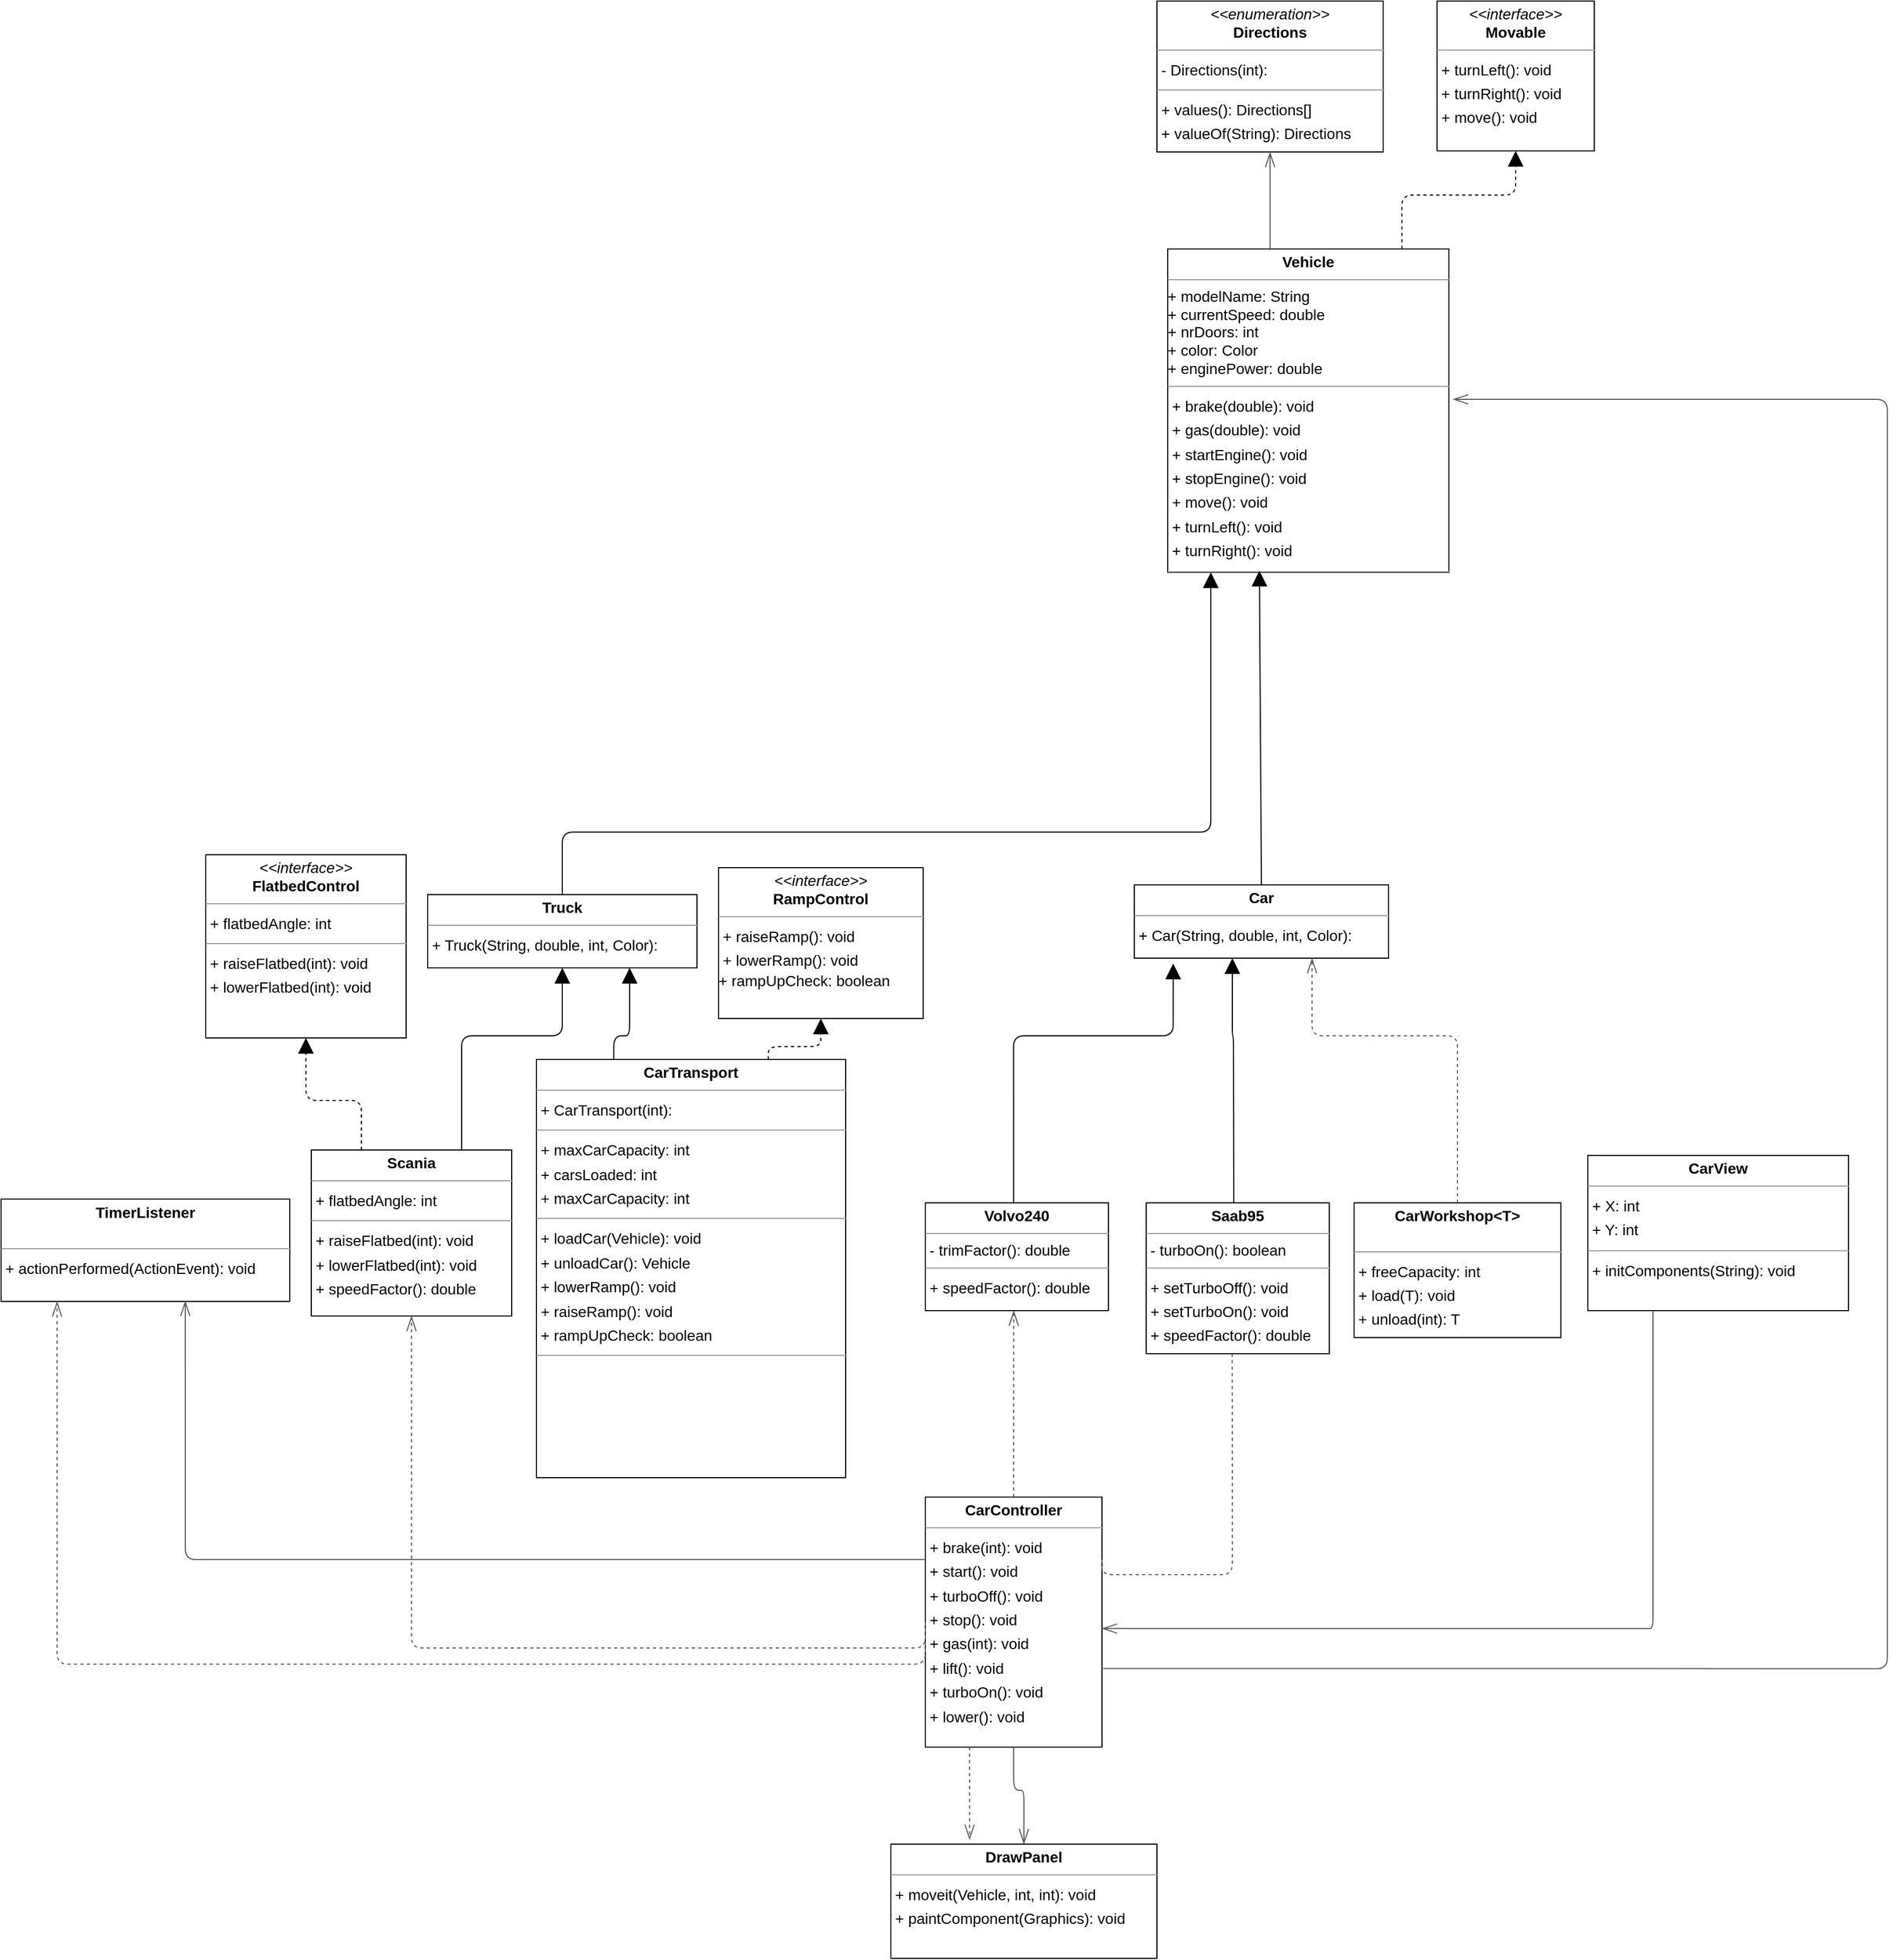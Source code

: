 <mxfile version="22.1.5" type="github">
  <diagram id="63D0SC6yMOBSi5-bZof9" name="Sida-1">
    <mxGraphModel dx="1996" dy="815" grid="1" gridSize="10" guides="1" tooltips="1" connect="1" arrows="1" fold="1" page="0" pageScale="1" pageWidth="827" pageHeight="1169" background="none" math="0" shadow="0">
      <root>
        <mxCell id="0" />
        <mxCell id="1" parent="0" />
        <mxCell id="node0" value="&lt;p style=&quot;margin:0px;margin-top:4px;text-align:center;&quot;&gt;&lt;b&gt;Car&lt;/b&gt;&lt;/p&gt;&lt;hr size=&quot;1&quot;/&gt;&lt;p style=&quot;margin:0 0 0 4px;line-height:1.6;&quot;&gt;+ Car(String, double, int, Color): &lt;/p&gt;" style="verticalAlign=top;align=left;overflow=fill;fontSize=14;fontFamily=Helvetica;html=1;rounded=0;shadow=0;comic=0;labelBackgroundColor=none;strokeWidth=1;" parent="1" vertex="1">
          <mxGeometry x="929" y="990" width="236" height="68" as="geometry" />
        </mxCell>
        <mxCell id="FzO9YaLtifsccGHOgdgA-4" style="edgeStyle=orthogonalEdgeStyle;rounded=1;orthogonalLoop=1;jettySize=auto;html=1;exitX=0.5;exitY=1;exitDx=0;exitDy=0;endArrow=openThin;strokeColor=#595959;dashed=0;startArrow=diamondThinstartSize=12;endSize=12;" parent="1" source="node7" target="node3" edge="1">
          <mxGeometry relative="1" as="geometry" />
        </mxCell>
        <mxCell id="node7" value="&lt;p style=&quot;margin:0px;margin-top:4px;text-align:center;&quot;&gt;&lt;b&gt;CarController&lt;/b&gt;&lt;/p&gt;&lt;hr size=&quot;1&quot;&gt;&lt;p style=&quot;margin:0 0 0 4px;line-height:1.6;&quot;&gt;+ brake(int): void&lt;br&gt;+ start(): void&lt;br&gt;+ turboOff(): void&lt;br&gt;+ stop(): void&lt;br&gt;+ gas(int): void&lt;br&gt;+ lift(): void&lt;br&gt;+ turboOn(): void&lt;br&gt;+ lower(): void&lt;/p&gt;" style="verticalAlign=top;align=left;overflow=fill;fontSize=14;fontFamily=Helvetica;html=1;rounded=0;shadow=0;comic=0;labelBackgroundColor=none;strokeWidth=1;" parent="1" vertex="1">
          <mxGeometry x="735" y="1558" width="164" height="232" as="geometry" />
        </mxCell>
        <mxCell id="node11" value="&lt;p style=&quot;margin:0px;margin-top:4px;text-align:center;&quot;&gt;&lt;b&gt;CarTransport&lt;/b&gt;&lt;/p&gt;&lt;hr size=&quot;1&quot;&gt;&lt;p style=&quot;margin:0 0 0 4px;line-height:1.6;&quot;&gt;+ CarTransport(int): &lt;/p&gt;&lt;hr size=&quot;1&quot;&gt;&lt;p style=&quot;margin:0 0 0 4px;line-height:1.6;&quot;&gt;+ maxCarCapacity: int&lt;/p&gt;&lt;p style=&quot;margin:0 0 0 4px;line-height:1.6;&quot;&gt;+ carsLoaded: int&lt;br style=&quot;border-color: var(--border-color);&quot;&gt;+ maxCarCapacity: int&lt;br&gt;&lt;/p&gt;&lt;hr size=&quot;1&quot;&gt;&lt;p style=&quot;margin:0 0 0 4px;line-height:1.6;&quot;&gt;+ loadCar(Vehicle): void&lt;/p&gt;&lt;p style=&quot;margin:0 0 0 4px;line-height:1.6;&quot;&gt;+ unloadCar(): Vehicle&lt;br&gt;&lt;/p&gt;&lt;p style=&quot;margin:0 0 0 4px;line-height:1.6;&quot;&gt;+ lowerRamp(): void&lt;/p&gt;&lt;p style=&quot;margin:0 0 0 4px;line-height:1.6;&quot;&gt;+ raiseRamp(): void&lt;/p&gt;&lt;p style=&quot;margin:0 0 0 4px;line-height:1.6;&quot;&gt;+ rampUpCheck: boolean&lt;/p&gt;&lt;hr size=&quot;1&quot;&gt;" style="verticalAlign=top;align=left;overflow=fill;fontSize=14;fontFamily=Helvetica;html=1;rounded=0;shadow=0;comic=0;labelBackgroundColor=none;strokeWidth=1;" parent="1" vertex="1">
          <mxGeometry x="374" y="1152" width="287" height="388" as="geometry" />
        </mxCell>
        <mxCell id="node6" value="&lt;p style=&quot;margin:0px;margin-top:4px;text-align:center;&quot;&gt;&lt;b&gt;CarView&lt;/b&gt;&lt;/p&gt;&lt;hr size=&quot;1&quot;&gt;&lt;p style=&quot;margin:0 0 0 4px;line-height:1.6;&quot;&gt;+ X: int&lt;br&gt;+ Y: int&lt;/p&gt;&lt;hr size=&quot;1&quot;&gt;&lt;p style=&quot;margin:0 0 0 4px;line-height:1.6;&quot;&gt;+ initComponents(String): void&lt;/p&gt;&lt;p style=&quot;margin:0 0 0 4px;line-height:1.6;&quot;&gt;&lt;br&gt;&lt;/p&gt;" style="verticalAlign=top;align=left;overflow=fill;fontSize=14;fontFamily=Helvetica;html=1;rounded=0;shadow=0;comic=0;labelBackgroundColor=none;strokeWidth=1;" parent="1" vertex="1">
          <mxGeometry x="1350" y="1241" width="242" height="144" as="geometry" />
        </mxCell>
        <mxCell id="node8" value="&lt;p style=&quot;margin:0px;margin-top:4px;text-align:center;&quot;&gt;&lt;b&gt;CarWorkshop&amp;lt;T&amp;gt;&lt;/b&gt;&lt;/p&gt;&lt;br&gt;&lt;hr size=&quot;1&quot;&gt;&lt;p style=&quot;margin:0 0 0 4px;line-height:1.6;&quot;&gt;+ freeCapacity: int&lt;/p&gt;&lt;p style=&quot;margin:0 0 0 4px;line-height:1.6;&quot;&gt;+ load(T): void&lt;/p&gt;&lt;p style=&quot;margin:0 0 0 4px;line-height:1.6;&quot;&gt;+ unload(int): T&lt;br&gt;&lt;/p&gt;" style="verticalAlign=top;align=left;overflow=fill;fontSize=14;fontFamily=Helvetica;html=1;rounded=0;shadow=0;comic=0;labelBackgroundColor=none;strokeWidth=1;" parent="1" vertex="1">
          <mxGeometry x="1133" y="1285" width="192" height="125" as="geometry" />
        </mxCell>
        <mxCell id="node15" value="&lt;p style=&quot;margin:0px;margin-top:4px;text-align:center;&quot;&gt;&lt;i&gt;&amp;lt;&amp;lt;enumeration&amp;gt;&amp;gt;&lt;/i&gt;&lt;br/&gt;&lt;b&gt;Directions&lt;/b&gt;&lt;/p&gt;&lt;hr size=&quot;1&quot;/&gt;&lt;p style=&quot;margin:0 0 0 4px;line-height:1.6;&quot;&gt;- Directions(int): &lt;/p&gt;&lt;hr size=&quot;1&quot;/&gt;&lt;p style=&quot;margin:0 0 0 4px;line-height:1.6;&quot;&gt;+ values(): Directions[]&lt;br/&gt;+ valueOf(String): Directions&lt;/p&gt;" style="verticalAlign=top;align=left;overflow=fill;fontSize=14;fontFamily=Helvetica;html=1;rounded=0;shadow=0;comic=0;labelBackgroundColor=none;strokeWidth=1;" parent="1" vertex="1">
          <mxGeometry x="950" y="170" width="210" height="140" as="geometry" />
        </mxCell>
        <mxCell id="node3" value="&lt;p style=&quot;margin:0px;margin-top:4px;text-align:center;&quot;&gt;&lt;b&gt;DrawPanel&lt;/b&gt;&lt;/p&gt;&lt;hr size=&quot;1&quot;&gt;&lt;p style=&quot;margin:0 0 0 4px;line-height:1.6;&quot;&gt;+ moveit(Vehicle, int, int): void&lt;br&gt;+ paintComponent(Graphics): void&lt;/p&gt;" style="verticalAlign=top;align=left;overflow=fill;fontSize=14;fontFamily=Helvetica;html=1;rounded=0;shadow=0;comic=0;labelBackgroundColor=none;strokeWidth=1;" parent="1" vertex="1">
          <mxGeometry x="703" y="1880" width="247" height="106" as="geometry" />
        </mxCell>
        <mxCell id="node1" value="&lt;p style=&quot;margin:0px;margin-top:4px;text-align:center;&quot;&gt;&lt;i&gt;&amp;lt;&amp;lt;interface&amp;gt;&amp;gt;&lt;/i&gt;&lt;br&gt;&lt;b&gt;FlatbedControl&lt;/b&gt;&lt;/p&gt;&lt;hr size=&quot;1&quot;&gt;&lt;p style=&quot;margin:0 0 0 4px;line-height:1.6;&quot;&gt;+ flatbedAngle: int&lt;/p&gt;&lt;hr size=&quot;1&quot;&gt;&lt;p style=&quot;margin:0 0 0 4px;line-height:1.6;&quot;&gt;+ raiseFlatbed(int): void&lt;br style=&quot;border-color: var(--border-color);&quot;&gt;+ lowerFlatbed(int): void&lt;br&gt;&lt;/p&gt;" style="verticalAlign=top;align=left;overflow=fill;fontSize=14;fontFamily=Helvetica;html=1;rounded=0;shadow=0;comic=0;labelBackgroundColor=none;strokeWidth=1;" parent="1" vertex="1">
          <mxGeometry x="67" y="962" width="186" height="170" as="geometry" />
        </mxCell>
        <mxCell id="node10" value="&lt;p style=&quot;margin:0px;margin-top:4px;text-align:center;&quot;&gt;&lt;i&gt;&amp;lt;&amp;lt;interface&amp;gt;&amp;gt;&lt;/i&gt;&lt;br/&gt;&lt;b&gt;Movable&lt;/b&gt;&lt;/p&gt;&lt;hr size=&quot;1&quot;/&gt;&lt;p style=&quot;margin:0 0 0 4px;line-height:1.6;&quot;&gt;+ turnLeft(): void&lt;br/&gt;+ turnRight(): void&lt;br/&gt;+ move(): void&lt;/p&gt;" style="verticalAlign=top;align=left;overflow=fill;fontSize=14;fontFamily=Helvetica;html=1;rounded=0;shadow=0;comic=0;labelBackgroundColor=none;strokeWidth=1;" parent="1" vertex="1">
          <mxGeometry x="1210" y="170" width="146" height="139" as="geometry" />
        </mxCell>
        <mxCell id="node13" value="&lt;p style=&quot;margin:0px;margin-top:4px;text-align:center;&quot;&gt;&lt;i&gt;&amp;lt;&amp;lt;interface&amp;gt;&amp;gt;&lt;/i&gt;&lt;br&gt;&lt;b&gt;RampControl&lt;/b&gt;&lt;/p&gt;&lt;hr size=&quot;1&quot;&gt;&lt;p style=&quot;margin:0 0 0 4px;line-height:1.6;&quot;&gt;+ raiseRamp(): void&lt;br&gt;+ lowerRamp(): void&lt;/p&gt; + rampUpCheck: boolean" style="verticalAlign=top;align=left;overflow=fill;fontSize=14;fontFamily=Helvetica;html=1;rounded=0;shadow=0;comic=0;labelBackgroundColor=none;strokeWidth=1;" parent="1" vertex="1">
          <mxGeometry x="543" y="974" width="190" height="140" as="geometry" />
        </mxCell>
        <mxCell id="node2" value="&lt;p style=&quot;margin:0px;margin-top:4px;text-align:center;&quot;&gt;&lt;b&gt;Scania&lt;/b&gt;&lt;/p&gt;&lt;hr size=&quot;1&quot;&gt;&lt;p style=&quot;margin:0 0 0 4px;line-height:1.6;&quot;&gt;+ flatbedAngle: int&lt;/p&gt;&lt;hr size=&quot;1&quot;&gt;&lt;p style=&quot;margin:0 0 0 4px;line-height:1.6;&quot;&gt;+ raiseFlatbed(int): void&lt;br&gt;+ lowerFlatbed(int): void&lt;br&gt;&lt;/p&gt;&lt;p style=&quot;margin:0 0 0 4px;line-height:1.6;&quot;&gt;+ speedFactor(): double&lt;/p&gt;" style="verticalAlign=top;align=left;overflow=fill;fontSize=14;fontFamily=Helvetica;html=1;rounded=0;shadow=0;comic=0;labelBackgroundColor=none;strokeWidth=1;" parent="1" vertex="1">
          <mxGeometry x="165" y="1236" width="186" height="154" as="geometry" />
        </mxCell>
        <mxCell id="node14" value="&lt;p style=&quot;margin:0px;margin-top:4px;text-align:center;&quot;&gt;&lt;b&gt;TimerListener&lt;/b&gt;&lt;/p&gt;&lt;br&gt;&lt;hr size=&quot;1&quot;&gt;&lt;p style=&quot;margin:0 0 0 4px;line-height:1.6;&quot;&gt;+ actionPerformed(ActionEvent): void&lt;/p&gt;" style="verticalAlign=top;align=left;overflow=fill;fontSize=14;fontFamily=Helvetica;html=1;rounded=0;shadow=0;comic=0;labelBackgroundColor=none;strokeWidth=1;" parent="1" vertex="1">
          <mxGeometry x="-123" y="1281.5" width="268" height="95" as="geometry" />
        </mxCell>
        <mxCell id="node12" value="&lt;p style=&quot;margin:0px;margin-top:4px;text-align:center;&quot;&gt;&lt;b&gt;Truck&lt;/b&gt;&lt;/p&gt;&lt;hr size=&quot;1&quot;/&gt;&lt;p style=&quot;margin:0 0 0 4px;line-height:1.6;&quot;&gt;+ Truck(String, double, int, Color): &lt;/p&gt;" style="verticalAlign=top;align=left;overflow=fill;fontSize=14;fontFamily=Helvetica;html=1;rounded=0;shadow=0;comic=0;labelBackgroundColor=none;strokeWidth=1;" parent="1" vertex="1">
          <mxGeometry x="273" y="999" width="250" height="68" as="geometry" />
        </mxCell>
        <mxCell id="node9" value="&lt;p style=&quot;margin:0px;margin-top:4px;text-align:center;&quot;&gt;&lt;b&gt;Vehicle&lt;/b&gt;&lt;/p&gt;&lt;hr size=&quot;1&quot;&gt;+ modelName: String&lt;br&gt;+ currentSpeed: double&lt;br&gt;+ nrDoors: int&lt;br&gt;+ color: Color&lt;br&gt;+ enginePower: double&lt;hr size=&quot;1&quot;&gt;&lt;p style=&quot;margin:0 0 0 4px;line-height:1.6;&quot;&gt;+ brake(double): void&lt;br&gt;+ gas(double): void&lt;br&gt;+ startEngine(): void&lt;br&gt;+ stopEngine(): void&lt;/p&gt;&lt;p style=&quot;margin:0 0 0 4px;line-height:1.6;&quot;&gt;+ move(): void&lt;br&gt;&lt;/p&gt;&lt;p style=&quot;margin:0 0 0 4px;line-height:1.6;&quot;&gt;+ turnLeft(): void&lt;br&gt;+ turnRight(): void&lt;/p&gt;&lt;hr size=&quot;1&quot;&gt;" style="verticalAlign=top;align=left;overflow=fill;fontSize=14;fontFamily=Helvetica;html=1;rounded=0;shadow=0;comic=0;labelBackgroundColor=none;strokeWidth=1;" parent="1" vertex="1">
          <mxGeometry x="960" y="400" width="261" height="300" as="geometry" />
        </mxCell>
        <mxCell id="edge3" value="" style="html=1;rounded=1;dashed=0;startArrow=none;endArrow=block;endSize=12;exitX=0.500;exitY=0.000;exitDx=0;exitDy=0;entryX=0.326;entryY=0.995;entryDx=0;entryDy=0;entryPerimeter=0;" parent="1" source="node0" target="node9" edge="1">
          <mxGeometry width="50" height="50" relative="1" as="geometry" />
        </mxCell>
        <mxCell id="edge20" value="" style="html=1;rounded=1;edgeStyle=orthogonalEdgeStyle;dashed=1;startArrow=none;endArrow=openThin;endSize=12;strokeColor=#595959;exitX=1;exitY=0.25;exitDx=0;exitDy=0;entryX=0.498;entryY=1.031;entryDx=0;entryDy=0;entryPerimeter=0;" parent="1" source="node7" edge="1">
          <mxGeometry width="50" height="50" relative="1" as="geometry">
            <Array as="points">
              <mxPoint x="899" y="1630" />
              <mxPoint x="1020" y="1630" />
              <mxPoint x="1020" y="1490" />
            </Array>
            <mxPoint x="1019.68" y="1377.36" as="targetPoint" />
          </mxGeometry>
        </mxCell>
        <mxCell id="edge19" value="" style="html=1;rounded=1;edgeStyle=orthogonalEdgeStyle;dashed=1;startArrow=none;endArrow=openThin;endSize=12;strokeColor=#595959;exitX=0.000;exitY=0.500;exitDx=0;exitDy=0;entryX=0.500;entryY=1.000;entryDx=0;entryDy=0;" parent="1" source="node7" target="node2" edge="1">
          <mxGeometry width="50" height="50" relative="1" as="geometry">
            <Array as="points">
              <mxPoint x="258" y="1698" />
            </Array>
          </mxGeometry>
        </mxCell>
        <mxCell id="edge22" value="" style="html=1;rounded=1;edgeStyle=orthogonalEdgeStyle;dashed=1;startArrow=none;endArrow=openThin;endSize=12;strokeColor=#595959;exitX=0.000;exitY=0.554;exitDx=0;exitDy=0;entryX=0.194;entryY=1.000;entryDx=0;entryDy=0;" parent="1" source="node7" target="node14" edge="1">
          <mxGeometry width="50" height="50" relative="1" as="geometry">
            <Array as="points">
              <mxPoint x="-71" y="1713" />
            </Array>
          </mxGeometry>
        </mxCell>
        <mxCell id="edge14" value="" style="html=1;rounded=1;edgeStyle=orthogonalEdgeStyle;dashed=0;startArrow=diamondThinstartSize=12;endArrow=openThin;endSize=12;strokeColor=#595959;exitX=1.006;exitY=0.686;exitDx=0;exitDy=0;entryX=1.015;entryY=0.465;entryDx=0;entryDy=0;entryPerimeter=0;exitPerimeter=0;" parent="1" source="node7" target="node9" edge="1">
          <mxGeometry width="50" height="50" relative="1" as="geometry">
            <Array as="points">
              <mxPoint x="1628" y="1717" />
              <mxPoint x="1628" y="540" />
            </Array>
            <mxPoint x="920" y="1716.96" as="sourcePoint" />
            <mxPoint x="1164" y="510" as="targetPoint" />
          </mxGeometry>
        </mxCell>
        <mxCell id="edge16" value="" style="html=1;rounded=1;edgeStyle=orthogonalEdgeStyle;dashed=1;startArrow=none;endArrow=openThin;endSize=12;strokeColor=#595959;exitX=0.500;exitY=0.000;exitDx=0;exitDy=0;entryX=0.483;entryY=1;entryDx=0;entryDy=0;entryPerimeter=0;" parent="1" source="node7" target="fv8SSmwWGPOGpaiNwhJW-13" edge="1">
          <mxGeometry width="50" height="50" relative="1" as="geometry">
            <Array as="points" />
            <mxPoint x="817" y="1390" as="targetPoint" />
          </mxGeometry>
        </mxCell>
        <mxCell id="edge5" value="" style="html=1;rounded=1;edgeStyle=orthogonalEdgeStyle;dashed=1;startArrow=none;endArrow=block;endSize=12;exitX=0.750;exitY=0.000;exitDx=0;exitDy=0;entryX=0.500;entryY=1.000;entryDx=0;entryDy=0;" parent="1" source="node11" target="node13" edge="1">
          <mxGeometry width="50" height="50" relative="1" as="geometry">
            <Array as="points">
              <mxPoint x="589" y="1140" />
              <mxPoint x="638" y="1140" />
            </Array>
          </mxGeometry>
        </mxCell>
        <mxCell id="edge2" value="" style="html=1;rounded=1;edgeStyle=orthogonalEdgeStyle;dashed=0;startArrow=none;endArrow=block;endSize=12;exitX=0.250;exitY=0.000;exitDx=0;exitDy=0;entryX=0.75;entryY=1;entryDx=0;entryDy=0;" parent="1" source="node11" target="node12" edge="1">
          <mxGeometry width="50" height="50" relative="1" as="geometry">
            <Array as="points">
              <mxPoint x="446" y="1130" />
              <mxPoint x="461" y="1130" />
            </Array>
            <mxPoint x="460" y="1080" as="targetPoint" />
          </mxGeometry>
        </mxCell>
        <mxCell id="edge21" value="" style="html=1;rounded=1;edgeStyle=orthogonalEdgeStyle;dashed=0;startArrow=diamondThinstartSize=12;endArrow=openThin;endSize=12;strokeColor=#595959;exitX=0.25;exitY=1;exitDx=0;exitDy=0;entryX=1;entryY=0.53;entryDx=0;entryDy=0;entryPerimeter=0;" parent="1" source="node6" target="node7" edge="1">
          <mxGeometry width="50" height="50" relative="1" as="geometry">
            <Array as="points">
              <mxPoint x="1405" y="1680" />
              <mxPoint x="1400" y="1680" />
            </Array>
            <mxPoint x="940" y="1670" as="targetPoint" />
          </mxGeometry>
        </mxCell>
        <mxCell id="edge4" value="" style="html=1;rounded=1;edgeStyle=orthogonalEdgeStyle;dashed=1;startArrow=none;endArrow=openThin;endSize=12;strokeColor=#595959;exitX=0.500;exitY=0.000;exitDx=0;exitDy=0;" parent="1" source="node8" target="node0" edge="1">
          <mxGeometry width="50" height="50" relative="1" as="geometry">
            <Array as="points">
              <mxPoint x="1229" y="1130" />
              <mxPoint x="1094" y="1130" />
            </Array>
            <mxPoint x="1094" y="1060" as="targetPoint" />
          </mxGeometry>
        </mxCell>
        <mxCell id="edge6" value="" style="html=1;rounded=1;edgeStyle=orthogonalEdgeStyle;dashed=0;startArrow=none;endArrow=block;endSize=12;exitX=0.478;exitY=0.003;exitDx=0;exitDy=0;exitPerimeter=0;" parent="1" source="fv8SSmwWGPOGpaiNwhJW-11" target="node0" edge="1">
          <mxGeometry width="50" height="50" relative="1" as="geometry">
            <Array as="points">
              <mxPoint x="1021" y="1280" />
              <mxPoint x="1021" y="1280" />
              <mxPoint x="1021" y="1130" />
              <mxPoint x="1020" y="1130" />
            </Array>
            <mxPoint x="1020" y="1281.5" as="sourcePoint" />
          </mxGeometry>
        </mxCell>
        <mxCell id="edge1" value="" style="html=1;rounded=1;edgeStyle=orthogonalEdgeStyle;dashed=1;startArrow=none;endArrow=block;endSize=12;exitX=0.250;exitY=0.000;exitDx=0;exitDy=0;entryX=0.500;entryY=1.000;entryDx=0;entryDy=0;" parent="1" source="node2" target="node1" edge="1">
          <mxGeometry width="50" height="50" relative="1" as="geometry">
            <Array as="points">
              <mxPoint x="212" y="1190" />
              <mxPoint x="160" y="1190" />
            </Array>
          </mxGeometry>
        </mxCell>
        <mxCell id="edge0" value="" style="html=1;rounded=1;edgeStyle=orthogonalEdgeStyle;dashed=0;startArrow=none;endArrow=block;endSize=12;exitX=0.750;exitY=0.000;exitDx=0;exitDy=0;entryX=0.500;entryY=1.001;entryDx=0;entryDy=0;" parent="1" source="node2" target="node12" edge="1">
          <mxGeometry width="50" height="50" relative="1" as="geometry">
            <Array as="points">
              <mxPoint x="305" y="1130" />
              <mxPoint x="398" y="1130" />
            </Array>
          </mxGeometry>
        </mxCell>
        <mxCell id="edge7" value="" style="html=1;rounded=1;edgeStyle=orthogonalEdgeStyle;dashed=0;startArrow=none;endArrow=block;endSize=12;exitX=0.500;exitY=0.000;exitDx=0;exitDy=0;" parent="1" source="node12" target="node9" edge="1">
          <mxGeometry width="50" height="50" relative="1" as="geometry">
            <Array as="points">
              <mxPoint x="398" y="941" />
              <mxPoint x="1000" y="941" />
            </Array>
            <mxPoint x="1000" y="820" as="targetPoint" />
          </mxGeometry>
        </mxCell>
        <mxCell id="edge12" value="" style="html=1;rounded=1;edgeStyle=orthogonalEdgeStyle;dashed=0;startArrow=diamondThinstartSize=12;endArrow=openThin;endSize=12;strokeColor=#595959;exitX=0.364;exitY=0;exitDx=0;exitDy=0;entryX=0.500;entryY=1.000;entryDx=0;entryDy=0;exitPerimeter=0;" parent="1" source="node9" target="node15" edge="1">
          <mxGeometry width="50" height="50" relative="1" as="geometry">
            <Array as="points" />
          </mxGeometry>
        </mxCell>
        <mxCell id="edge8" value="" style="html=1;rounded=1;edgeStyle=orthogonalEdgeStyle;dashed=1;startArrow=none;endArrow=block;endSize=12;exitX=0.833;exitY=0.000;exitDx=0;exitDy=0;entryX=0.500;entryY=1.000;entryDx=0;entryDy=0;" parent="1" source="node9" target="node10" edge="1">
          <mxGeometry width="50" height="50" relative="1" as="geometry">
            <Array as="points">
              <mxPoint x="1177" y="350" />
              <mxPoint x="1283" y="350" />
            </Array>
          </mxGeometry>
        </mxCell>
        <mxCell id="edge9" value="" style="html=1;rounded=1;edgeStyle=orthogonalEdgeStyle;dashed=0;startArrow=none;endArrow=block;endSize=12;entryX=0.153;entryY=1.074;entryDx=0;entryDy=0;entryPerimeter=0;exitX=0.482;exitY=-0.001;exitDx=0;exitDy=0;exitPerimeter=0;" parent="1" source="fv8SSmwWGPOGpaiNwhJW-13" target="node0" edge="1">
          <mxGeometry width="50" height="50" relative="1" as="geometry">
            <Array as="points">
              <mxPoint x="817" y="1130" />
              <mxPoint x="965" y="1130" />
            </Array>
            <mxPoint x="817" y="1240" as="sourcePoint" />
          </mxGeometry>
        </mxCell>
        <mxCell id="M6Yq3P4-TmKBTQ1HEDmo-2" style="edgeStyle=orthogonalEdgeStyle;rounded=1;orthogonalLoop=1;jettySize=auto;html=1;exitX=0;exitY=0.25;exitDx=0;exitDy=0;entryX=0.638;entryY=0.995;entryDx=0;entryDy=0;entryPerimeter=0;endArrow=openThin;endFill=0;strokeColor=#595959;startArrow=none;endSize=12;" parent="1" source="node7" target="node14" edge="1">
          <mxGeometry relative="1" as="geometry" />
        </mxCell>
        <mxCell id="lAD4wt91s3g2YjGuZIkg-1" style="edgeStyle=orthogonalEdgeStyle;rounded=0;orthogonalLoop=1;jettySize=auto;html=1;exitX=0.5;exitY=1;exitDx=0;exitDy=0;" parent="1" source="node9" target="node9" edge="1">
          <mxGeometry relative="1" as="geometry" />
        </mxCell>
        <mxCell id="FzO9YaLtifsccGHOgdgA-3" style="edgeStyle=orthogonalEdgeStyle;rounded=1;orthogonalLoop=1;jettySize=auto;html=1;exitX=0.25;exitY=1;exitDx=0;exitDy=0;entryX=0.296;entryY=-0.038;entryDx=0;entryDy=0;entryPerimeter=0;endArrow=openThin;strokeColor=#595959;dashed=1;startArrow=none;endSize=12;" parent="1" source="node7" target="node3" edge="1">
          <mxGeometry relative="1" as="geometry" />
        </mxCell>
        <mxCell id="fv8SSmwWGPOGpaiNwhJW-1" value="&amp;nbsp;" style="text;whiteSpace=wrap;html=1;" vertex="1" parent="1">
          <mxGeometry x="10" y="1110" width="40" height="40" as="geometry" />
        </mxCell>
        <mxCell id="fv8SSmwWGPOGpaiNwhJW-9" value="&amp;nbsp;" style="text;whiteSpace=wrap;html=1;" vertex="1" parent="1">
          <mxGeometry x="100" y="980" width="40" height="40" as="geometry" />
        </mxCell>
        <mxCell id="fv8SSmwWGPOGpaiNwhJW-11" value="&lt;p style=&quot;margin:0px;margin-top:4px;text-align:center;&quot;&gt;&lt;b&gt;Saab95&lt;/b&gt;&lt;/p&gt;&lt;hr size=&quot;1&quot;&gt;&amp;nbsp;- turboOn(): boolean&lt;hr size=&quot;1&quot;&gt;&lt;p style=&quot;margin:0 0 0 4px;line-height:1.6;&quot;&gt;+ setTurboOff(): void&lt;br&gt;+ setTurboOn(): void&lt;br&gt;+ speedFactor(): double&lt;/p&gt;&lt;p style=&quot;margin:0 0 0 4px;line-height:1.6;&quot;&gt;&lt;br&gt;&lt;/p&gt;" style="verticalAlign=top;align=left;overflow=fill;fontSize=14;fontFamily=Helvetica;html=1;rounded=0;shadow=0;comic=0;labelBackgroundColor=none;strokeWidth=1;" vertex="1" parent="1">
          <mxGeometry x="940" y="1285" width="170" height="140" as="geometry" />
        </mxCell>
        <mxCell id="fv8SSmwWGPOGpaiNwhJW-13" value="&lt;p style=&quot;margin:0px;margin-top:4px;text-align:center;&quot;&gt;&lt;b&gt;Volvo240&lt;/b&gt;&lt;/p&gt;&lt;hr size=&quot;1&quot;&gt;&amp;nbsp;- trimFactor(): double&lt;br&gt;&lt;hr size=&quot;1&quot;&gt;&lt;p style=&quot;margin:0 0 0 4px;line-height:1.6;&quot;&gt;+ speedFactor(): double&lt;/p&gt;&lt;p style=&quot;margin:0 0 0 4px;line-height:1.6;&quot;&gt;&lt;br&gt;&lt;/p&gt;" style="verticalAlign=top;align=left;overflow=fill;fontSize=14;fontFamily=Helvetica;html=1;rounded=0;shadow=0;comic=0;labelBackgroundColor=none;strokeWidth=1;" vertex="1" parent="1">
          <mxGeometry x="735" y="1285" width="170" height="100" as="geometry" />
        </mxCell>
      </root>
    </mxGraphModel>
  </diagram>
</mxfile>
